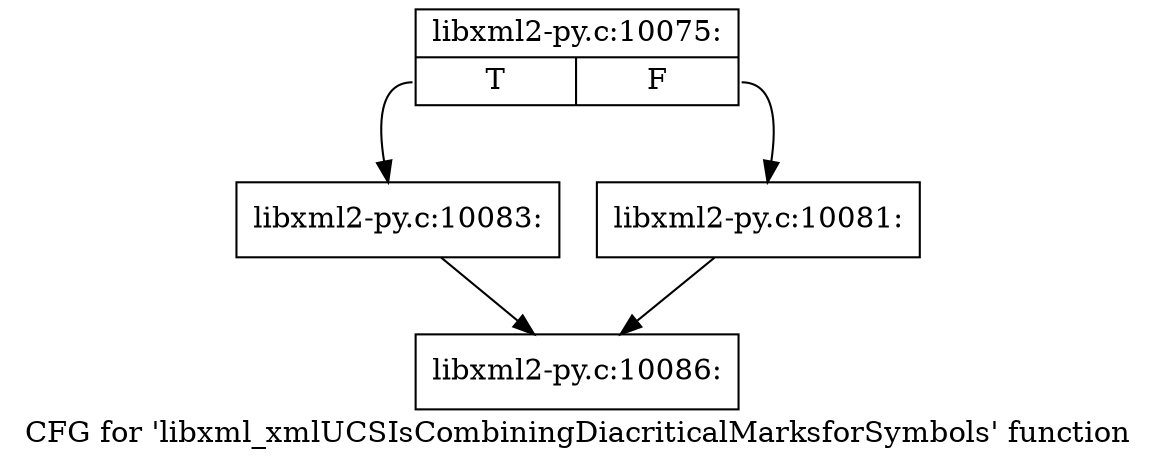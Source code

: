 digraph "CFG for 'libxml_xmlUCSIsCombiningDiacriticalMarksforSymbols' function" {
	label="CFG for 'libxml_xmlUCSIsCombiningDiacriticalMarksforSymbols' function";

	Node0x4595490 [shape=record,label="{libxml2-py.c:10075:|{<s0>T|<s1>F}}"];
	Node0x4595490:s0 -> Node0x4598330;
	Node0x4595490:s1 -> Node0x45982e0;
	Node0x45982e0 [shape=record,label="{libxml2-py.c:10081:}"];
	Node0x45982e0 -> Node0x4595870;
	Node0x4598330 [shape=record,label="{libxml2-py.c:10083:}"];
	Node0x4598330 -> Node0x4595870;
	Node0x4595870 [shape=record,label="{libxml2-py.c:10086:}"];
}
